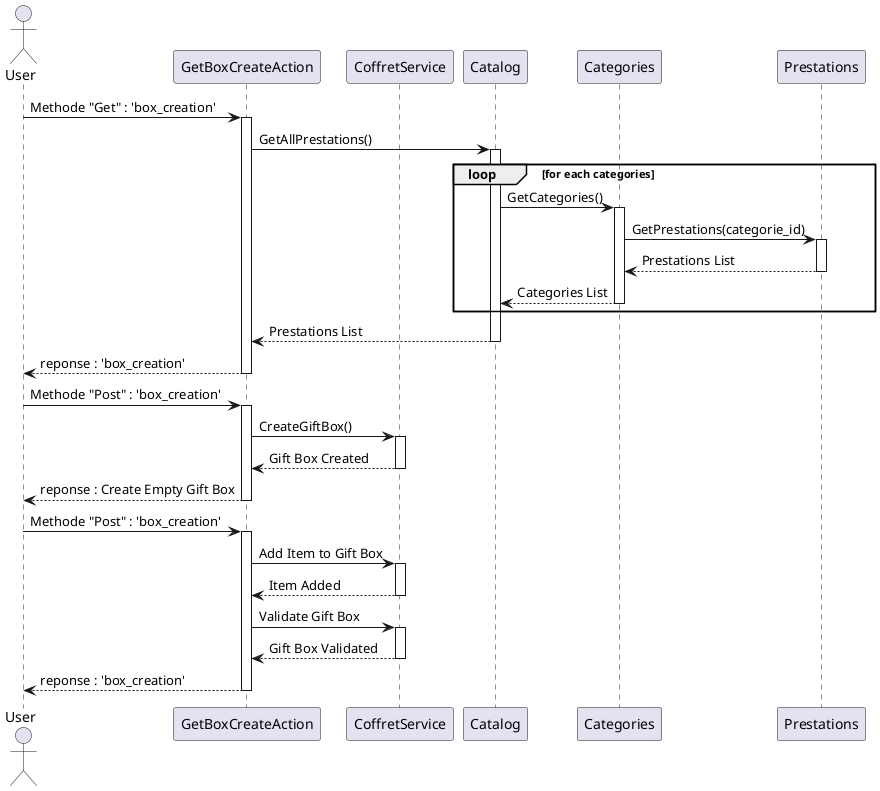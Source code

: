 @startuml






actor User
participant "GetBoxCreateAction" as S
participant "CoffretService" as CS
participant "Catalog" as C1
participant "Categories" as C2
participant "Prestations" as P


box "routes"
   note right of S
        '...' = nom des routes (voir routes.php)
    end note 
end box



User -> S: Methode "Get" : 'box_creation'
activate S




S -> C1: GetAllPrestations()
activate C1
loop for each categories
    
    C1 -> C2: GetCategories()
    activate C2
    C2 -> P: GetPrestations(categorie_id)
    activate P
    P --> C2: Prestations List
    deactivate P
    C2 --> C1: Categories List
    deactivate C2
end loop
C1 --> S: Prestations List 
deactivate C1

S --> User: reponse : 'box_creation'
deactivate S

User -> S: Methode "Post" : 'box_creation'
activate S

S -> CS: CreateGiftBox()
activate CS
CS --> S: Gift Box Created
deactivate CS


S --> User: reponse : Create Empty Gift Box
deactivate S

User -> S: Methode "Post" : 'box_creation'
activate S

S -> CS: Add Item to Gift Box
activate CS
CS --> S: Item Added
deactivate CS

S -> CS: Validate Gift Box
activate CS
CS --> S: Gift Box Validated
deactivate CS

S --> User: reponse : 'box_creation'
deactivate S
@enduml